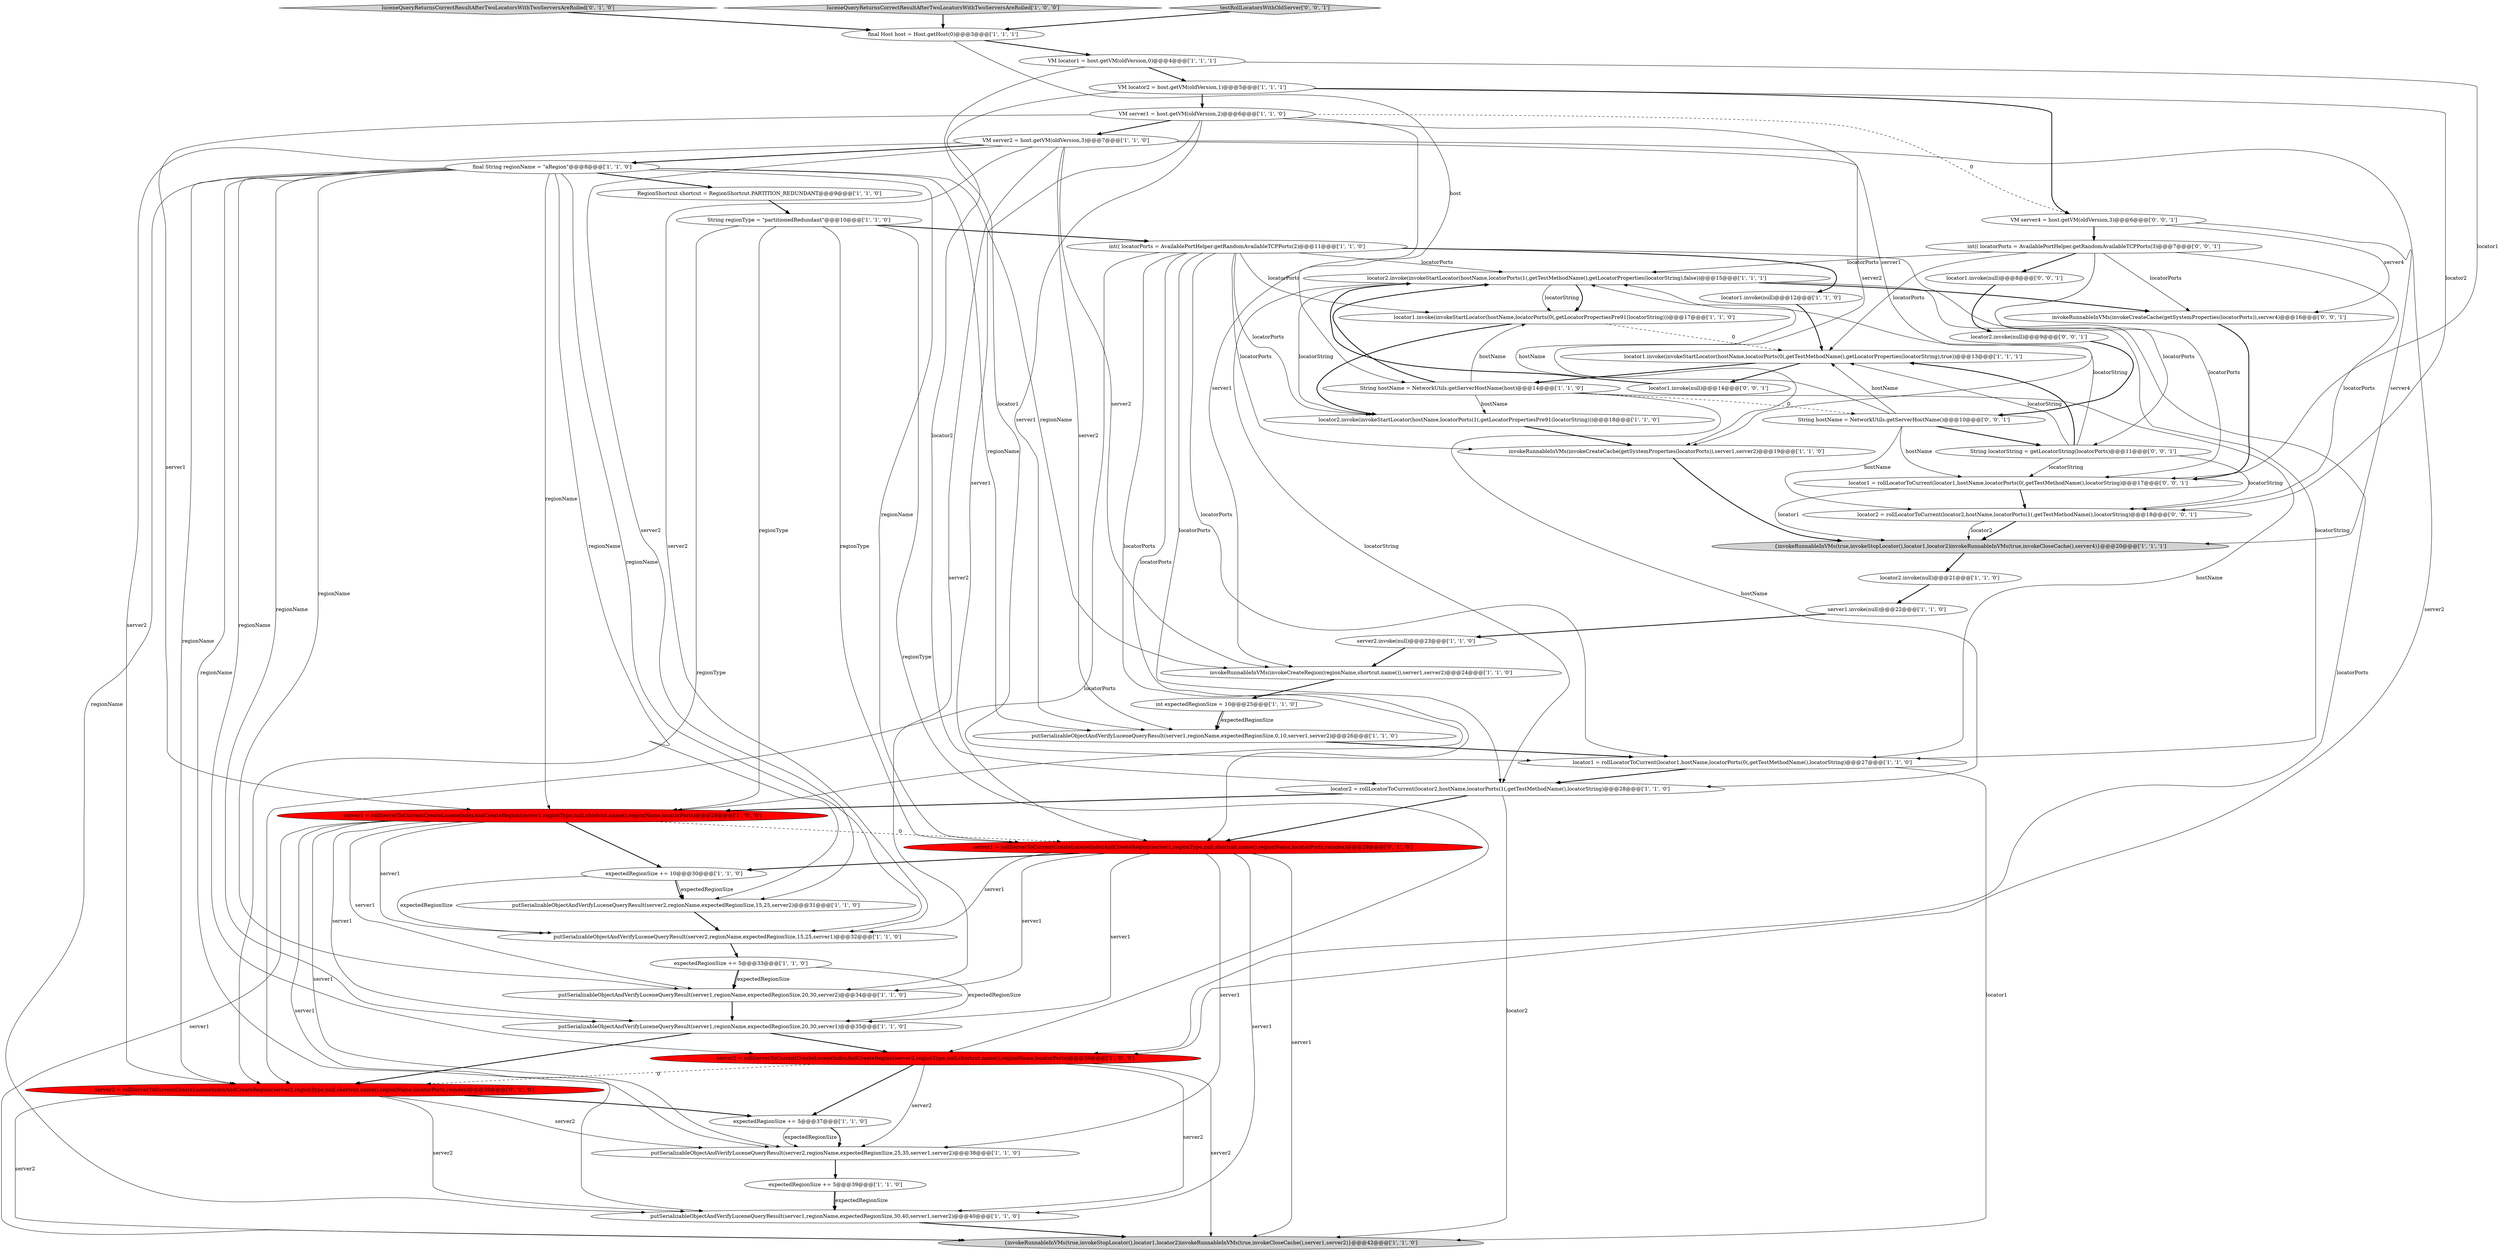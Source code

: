 digraph {
33 [style = filled, label = "VM locator2 = host.getVM(oldVersion,1)@@@5@@@['1', '1', '1']", fillcolor = white, shape = ellipse image = "AAA0AAABBB1BBB"];
31 [style = filled, label = "String hostName = NetworkUtils.getServerHostName(host)@@@14@@@['1', '1', '0']", fillcolor = white, shape = ellipse image = "AAA0AAABBB1BBB"];
3 [style = filled, label = "{invokeRunnableInVMs(true,invokeStopLocator(),locator1,locator2)invokeRunnableInVMs(true,invokeCloseCache(),server1,server2)}@@@42@@@['1', '1', '0']", fillcolor = lightgray, shape = ellipse image = "AAA0AAABBB1BBB"];
14 [style = filled, label = "VM server1 = host.getVM(oldVersion,2)@@@6@@@['1', '1', '0']", fillcolor = white, shape = ellipse image = "AAA0AAABBB1BBB"];
21 [style = filled, label = "locator2.invoke(invokeStartLocator(hostName,locatorPorts(1(,getLocatorPropertiesPre91(locatorString)))@@@18@@@['1', '1', '0']", fillcolor = white, shape = ellipse image = "AAA0AAABBB1BBB"];
50 [style = filled, label = "locator1.invoke(null)@@@14@@@['0', '0', '1']", fillcolor = white, shape = ellipse image = "AAA0AAABBB3BBB"];
0 [style = filled, label = "expectedRegionSize += 5@@@39@@@['1', '1', '0']", fillcolor = white, shape = ellipse image = "AAA0AAABBB1BBB"];
23 [style = filled, label = "String regionType = \"partitionedRedundant\"@@@10@@@['1', '1', '0']", fillcolor = white, shape = ellipse image = "AAA0AAABBB1BBB"];
2 [style = filled, label = "expectedRegionSize += 10@@@30@@@['1', '1', '0']", fillcolor = white, shape = ellipse image = "AAA0AAABBB1BBB"];
32 [style = filled, label = "putSerializableObjectAndVerifyLuceneQueryResult(server2,regionName,expectedRegionSize,15,25,server2)@@@31@@@['1', '1', '0']", fillcolor = white, shape = ellipse image = "AAA0AAABBB1BBB"];
43 [style = filled, label = "String locatorString = getLocatorString(locatorPorts)@@@11@@@['0', '0', '1']", fillcolor = white, shape = ellipse image = "AAA0AAABBB3BBB"];
52 [style = filled, label = "locator1 = rollLocatorToCurrent(locator1,hostName,locatorPorts(0(,getTestMethodName(),locatorString)@@@17@@@['0', '0', '1']", fillcolor = white, shape = ellipse image = "AAA0AAABBB3BBB"];
8 [style = filled, label = "putSerializableObjectAndVerifyLuceneQueryResult(server1,regionName,expectedRegionSize,30,40,server1,server2)@@@40@@@['1', '1', '0']", fillcolor = white, shape = ellipse image = "AAA0AAABBB1BBB"];
20 [style = filled, label = "locator1.invoke(invokeStartLocator(hostName,locatorPorts(0(,getTestMethodName(),getLocatorProperties(locatorString),true))@@@13@@@['1', '1', '1']", fillcolor = white, shape = ellipse image = "AAA0AAABBB1BBB"];
26 [style = filled, label = "putSerializableObjectAndVerifyLuceneQueryResult(server1,regionName,expectedRegionSize,0,10,server1,server2)@@@26@@@['1', '1', '0']", fillcolor = white, shape = ellipse image = "AAA0AAABBB1BBB"];
29 [style = filled, label = "{invokeRunnableInVMs(true,invokeStopLocator(),locator1,locator2)invokeRunnableInVMs(true,invokeCloseCache(),server4)}@@@20@@@['1', '1', '1']", fillcolor = lightgray, shape = ellipse image = "AAA0AAABBB1BBB"];
34 [style = filled, label = "int expectedRegionSize = 10@@@25@@@['1', '1', '0']", fillcolor = white, shape = ellipse image = "AAA0AAABBB1BBB"];
27 [style = filled, label = "locator2.invoke(invokeStartLocator(hostName,locatorPorts(1(,getTestMethodName(),getLocatorProperties(locatorString),false))@@@15@@@['1', '1', '1']", fillcolor = white, shape = ellipse image = "AAA0AAABBB1BBB"];
49 [style = filled, label = "String hostName = NetworkUtils.getServerHostName()@@@10@@@['0', '0', '1']", fillcolor = white, shape = ellipse image = "AAA0AAABBB3BBB"];
15 [style = filled, label = "putSerializableObjectAndVerifyLuceneQueryResult(server2,regionName,expectedRegionSize,25,35,server1,server2)@@@38@@@['1', '1', '0']", fillcolor = white, shape = ellipse image = "AAA0AAABBB1BBB"];
22 [style = filled, label = "putSerializableObjectAndVerifyLuceneQueryResult(server2,regionName,expectedRegionSize,15,25,server1)@@@32@@@['1', '1', '0']", fillcolor = white, shape = ellipse image = "AAA0AAABBB1BBB"];
18 [style = filled, label = "VM locator1 = host.getVM(oldVersion,0)@@@4@@@['1', '1', '1']", fillcolor = white, shape = ellipse image = "AAA0AAABBB1BBB"];
13 [style = filled, label = "locator1 = rollLocatorToCurrent(locator1,hostName,locatorPorts(0(,getTestMethodName(),locatorString)@@@27@@@['1', '1', '0']", fillcolor = white, shape = ellipse image = "AAA0AAABBB1BBB"];
25 [style = filled, label = "locator1.invoke(invokeStartLocator(hostName,locatorPorts(0(,getLocatorPropertiesPre91(locatorString)))@@@17@@@['1', '1', '0']", fillcolor = white, shape = ellipse image = "AAA0AAABBB1BBB"];
47 [style = filled, label = "locator2.invoke(null)@@@9@@@['0', '0', '1']", fillcolor = white, shape = ellipse image = "AAA0AAABBB3BBB"];
19 [style = filled, label = "invokeRunnableInVMs(invokeCreateRegion(regionName,shortcut.name()),server1,server2)@@@24@@@['1', '1', '0']", fillcolor = white, shape = ellipse image = "AAA0AAABBB1BBB"];
40 [style = filled, label = "luceneQueryReturnsCorrectResultAfterTwoLocatorsWithTwoServersAreRolled['0', '1', '0']", fillcolor = lightgray, shape = diamond image = "AAA0AAABBB2BBB"];
11 [style = filled, label = "server2.invoke(null)@@@23@@@['1', '1', '0']", fillcolor = white, shape = ellipse image = "AAA0AAABBB1BBB"];
4 [style = filled, label = "int(( locatorPorts = AvailablePortHelper.getRandomAvailableTCPPorts(2)@@@11@@@['1', '1', '0']", fillcolor = white, shape = ellipse image = "AAA0AAABBB1BBB"];
9 [style = filled, label = "final Host host = Host.getHost(0)@@@3@@@['1', '1', '1']", fillcolor = white, shape = ellipse image = "AAA0AAABBB1BBB"];
39 [style = filled, label = "server1 = rollServerToCurrentCreateLuceneIndexAndCreateRegion(server1,regionType,null,shortcut.name(),regionName,locatorPorts,reindex)@@@29@@@['0', '1', '0']", fillcolor = red, shape = ellipse image = "AAA1AAABBB2BBB"];
41 [style = filled, label = "server2 = rollServerToCurrentCreateLuceneIndexAndCreateRegion(server2,regionType,null,shortcut.name(),regionName,locatorPorts,reindex)@@@36@@@['0', '1', '0']", fillcolor = red, shape = ellipse image = "AAA1AAABBB2BBB"];
44 [style = filled, label = "invokeRunnableInVMs(invokeCreateCache(getSystemProperties(locatorPorts)),server4)@@@16@@@['0', '0', '1']", fillcolor = white, shape = ellipse image = "AAA0AAABBB3BBB"];
24 [style = filled, label = "luceneQueryReturnsCorrectResultAfterTwoLocatorsWithTwoServersAreRolled['1', '0', '0']", fillcolor = lightgray, shape = diamond image = "AAA0AAABBB1BBB"];
16 [style = filled, label = "final String regionName = \"aRegion\"@@@8@@@['1', '1', '0']", fillcolor = white, shape = ellipse image = "AAA0AAABBB1BBB"];
30 [style = filled, label = "server1.invoke(null)@@@22@@@['1', '1', '0']", fillcolor = white, shape = ellipse image = "AAA0AAABBB1BBB"];
45 [style = filled, label = "testRollLocatorsWithOldServer['0', '0', '1']", fillcolor = lightgray, shape = diamond image = "AAA0AAABBB3BBB"];
46 [style = filled, label = "locator1.invoke(null)@@@8@@@['0', '0', '1']", fillcolor = white, shape = ellipse image = "AAA0AAABBB3BBB"];
48 [style = filled, label = "int(( locatorPorts = AvailablePortHelper.getRandomAvailableTCPPorts(3)@@@7@@@['0', '0', '1']", fillcolor = white, shape = ellipse image = "AAA0AAABBB3BBB"];
5 [style = filled, label = "putSerializableObjectAndVerifyLuceneQueryResult(server1,regionName,expectedRegionSize,20,30,server2)@@@34@@@['1', '1', '0']", fillcolor = white, shape = ellipse image = "AAA0AAABBB1BBB"];
36 [style = filled, label = "server1 = rollServerToCurrentCreateLuceneIndexAndCreateRegion(server1,regionType,null,shortcut.name(),regionName,locatorPorts)@@@29@@@['1', '0', '0']", fillcolor = red, shape = ellipse image = "AAA1AAABBB1BBB"];
6 [style = filled, label = "RegionShortcut shortcut = RegionShortcut.PARTITION_REDUNDANT@@@9@@@['1', '1', '0']", fillcolor = white, shape = ellipse image = "AAA0AAABBB1BBB"];
10 [style = filled, label = "invokeRunnableInVMs(invokeCreateCache(getSystemProperties(locatorPorts)),server1,server2)@@@19@@@['1', '1', '0']", fillcolor = white, shape = ellipse image = "AAA0AAABBB1BBB"];
12 [style = filled, label = "putSerializableObjectAndVerifyLuceneQueryResult(server1,regionName,expectedRegionSize,20,30,server1)@@@35@@@['1', '1', '0']", fillcolor = white, shape = ellipse image = "AAA0AAABBB1BBB"];
1 [style = filled, label = "locator1.invoke(null)@@@12@@@['1', '1', '0']", fillcolor = white, shape = ellipse image = "AAA0AAABBB1BBB"];
35 [style = filled, label = "expectedRegionSize += 5@@@37@@@['1', '1', '0']", fillcolor = white, shape = ellipse image = "AAA0AAABBB1BBB"];
17 [style = filled, label = "VM server2 = host.getVM(oldVersion,3)@@@7@@@['1', '1', '0']", fillcolor = white, shape = ellipse image = "AAA0AAABBB1BBB"];
37 [style = filled, label = "server2 = rollServerToCurrentCreateLuceneIndexAndCreateRegion(server2,regionType,null,shortcut.name(),regionName,locatorPorts)@@@36@@@['1', '0', '0']", fillcolor = red, shape = ellipse image = "AAA1AAABBB1BBB"];
38 [style = filled, label = "locator2.invoke(null)@@@21@@@['1', '1', '0']", fillcolor = white, shape = ellipse image = "AAA0AAABBB1BBB"];
42 [style = filled, label = "locator2 = rollLocatorToCurrent(locator2,hostName,locatorPorts(1(,getTestMethodName(),locatorString)@@@18@@@['0', '0', '1']", fillcolor = white, shape = ellipse image = "AAA0AAABBB3BBB"];
51 [style = filled, label = "VM server4 = host.getVM(oldVersion,3)@@@6@@@['0', '0', '1']", fillcolor = white, shape = ellipse image = "AAA0AAABBB3BBB"];
28 [style = filled, label = "expectedRegionSize += 5@@@33@@@['1', '1', '0']", fillcolor = white, shape = ellipse image = "AAA0AAABBB1BBB"];
7 [style = filled, label = "locator2 = rollLocatorToCurrent(locator2,hostName,locatorPorts(1(,getTestMethodName(),locatorString)@@@28@@@['1', '1', '0']", fillcolor = white, shape = ellipse image = "AAA0AAABBB1BBB"];
52->29 [style = solid, label="locator1"];
21->10 [style = bold, label=""];
32->22 [style = bold, label=""];
16->12 [style = solid, label="regionName"];
43->20 [style = solid, label="locatorString"];
37->15 [style = solid, label="server2"];
27->44 [style = bold, label=""];
37->8 [style = solid, label="server2"];
41->3 [style = solid, label="server2"];
1->20 [style = bold, label=""];
14->17 [style = bold, label=""];
14->39 [style = solid, label="server1"];
39->12 [style = solid, label="server1"];
42->29 [style = bold, label=""];
48->27 [style = solid, label="locatorPorts"];
17->37 [style = solid, label="server2"];
27->7 [style = solid, label="locatorString"];
47->49 [style = bold, label=""];
30->11 [style = bold, label=""];
41->8 [style = solid, label="server2"];
2->32 [style = solid, label="expectedRegionSize"];
38->30 [style = bold, label=""];
51->48 [style = bold, label=""];
34->26 [style = bold, label=""];
39->15 [style = solid, label="server1"];
16->26 [style = solid, label="regionName"];
23->41 [style = solid, label="regionType"];
36->2 [style = bold, label=""];
15->0 [style = bold, label=""];
4->21 [style = solid, label="locatorPorts"];
25->20 [style = dashed, label="0"];
48->44 [style = solid, label="locatorPorts"];
0->8 [style = bold, label=""];
2->32 [style = bold, label=""];
14->10 [style = solid, label="server1"];
17->41 [style = solid, label="server2"];
27->25 [style = bold, label=""];
9->31 [style = solid, label="host"];
17->16 [style = bold, label=""];
25->21 [style = bold, label=""];
17->5 [style = solid, label="server2"];
19->34 [style = bold, label=""];
28->5 [style = bold, label=""];
39->8 [style = solid, label="server1"];
7->3 [style = solid, label="locator2"];
43->27 [style = solid, label="locatorString"];
16->6 [style = bold, label=""];
4->25 [style = solid, label="locatorPorts"];
33->42 [style = solid, label="locator2"];
4->36 [style = solid, label="locatorPorts"];
39->22 [style = solid, label="server1"];
20->31 [style = bold, label=""];
49->27 [style = solid, label="hostName"];
12->37 [style = bold, label=""];
26->13 [style = bold, label=""];
36->3 [style = solid, label="server1"];
48->52 [style = solid, label="locatorPorts"];
12->41 [style = bold, label=""];
52->42 [style = bold, label=""];
31->27 [style = bold, label=""];
16->39 [style = solid, label="regionName"];
29->38 [style = bold, label=""];
4->7 [style = solid, label="locatorPorts"];
36->12 [style = solid, label="server1"];
4->27 [style = solid, label="locatorPorts"];
0->8 [style = solid, label="expectedRegionSize"];
31->49 [style = dashed, label="0"];
16->32 [style = solid, label="regionName"];
36->39 [style = dashed, label="0"];
39->3 [style = solid, label="server1"];
43->42 [style = solid, label="locatorString"];
35->15 [style = bold, label=""];
50->27 [style = bold, label=""];
31->21 [style = solid, label="hostName"];
6->23 [style = bold, label=""];
37->41 [style = dashed, label="0"];
18->33 [style = bold, label=""];
8->3 [style = bold, label=""];
43->20 [style = bold, label=""];
36->5 [style = solid, label="server1"];
48->20 [style = solid, label="locatorPorts"];
17->19 [style = solid, label="server2"];
16->19 [style = solid, label="regionName"];
22->28 [style = bold, label=""];
40->9 [style = bold, label=""];
4->37 [style = solid, label="locatorPorts"];
36->8 [style = solid, label="server1"];
14->26 [style = solid, label="server1"];
48->46 [style = bold, label=""];
37->3 [style = solid, label="server2"];
34->26 [style = solid, label="expectedRegionSize"];
9->18 [style = bold, label=""];
43->52 [style = solid, label="locatorString"];
31->13 [style = solid, label="hostName"];
7->39 [style = bold, label=""];
36->22 [style = solid, label="server1"];
39->2 [style = bold, label=""];
16->41 [style = solid, label="regionName"];
16->15 [style = solid, label="regionName"];
27->25 [style = solid, label="locatorString"];
14->36 [style = solid, label="server1"];
4->1 [style = bold, label=""];
37->35 [style = bold, label=""];
51->29 [style = solid, label="server4"];
4->39 [style = solid, label="locatorPorts"];
4->10 [style = solid, label="locatorPorts"];
45->9 [style = bold, label=""];
7->36 [style = bold, label=""];
24->9 [style = bold, label=""];
41->35 [style = bold, label=""];
20->50 [style = bold, label=""];
27->21 [style = solid, label="locatorString"];
39->5 [style = solid, label="server1"];
17->26 [style = solid, label="server2"];
33->14 [style = bold, label=""];
16->37 [style = solid, label="regionName"];
31->25 [style = solid, label="hostName"];
27->13 [style = solid, label="locatorString"];
17->32 [style = solid, label="server2"];
36->15 [style = solid, label="server1"];
49->42 [style = solid, label="hostName"];
16->5 [style = solid, label="regionName"];
23->37 [style = solid, label="regionType"];
28->12 [style = solid, label="expectedRegionSize"];
35->15 [style = solid, label="expectedRegionSize"];
14->19 [style = solid, label="server1"];
23->39 [style = solid, label="regionType"];
23->4 [style = bold, label=""];
16->36 [style = solid, label="regionName"];
14->51 [style = dashed, label="0"];
42->29 [style = solid, label="locator2"];
11->19 [style = bold, label=""];
48->43 [style = solid, label="locatorPorts"];
46->47 [style = bold, label=""];
28->5 [style = solid, label="expectedRegionSize"];
49->20 [style = solid, label="hostName"];
49->43 [style = bold, label=""];
41->15 [style = solid, label="server2"];
51->44 [style = solid, label="server4"];
33->7 [style = solid, label="locator2"];
4->41 [style = solid, label="locatorPorts"];
17->10 [style = solid, label="server2"];
18->13 [style = solid, label="locator1"];
31->7 [style = solid, label="hostName"];
33->51 [style = bold, label=""];
4->13 [style = solid, label="locatorPorts"];
23->36 [style = solid, label="regionType"];
10->29 [style = bold, label=""];
5->12 [style = bold, label=""];
13->7 [style = bold, label=""];
44->52 [style = bold, label=""];
18->52 [style = solid, label="locator1"];
49->52 [style = solid, label="hostName"];
48->42 [style = solid, label="locatorPorts"];
16->22 [style = solid, label="regionName"];
2->22 [style = solid, label="expectedRegionSize"];
16->8 [style = solid, label="regionName"];
13->3 [style = solid, label="locator1"];
17->22 [style = solid, label="server2"];
}
